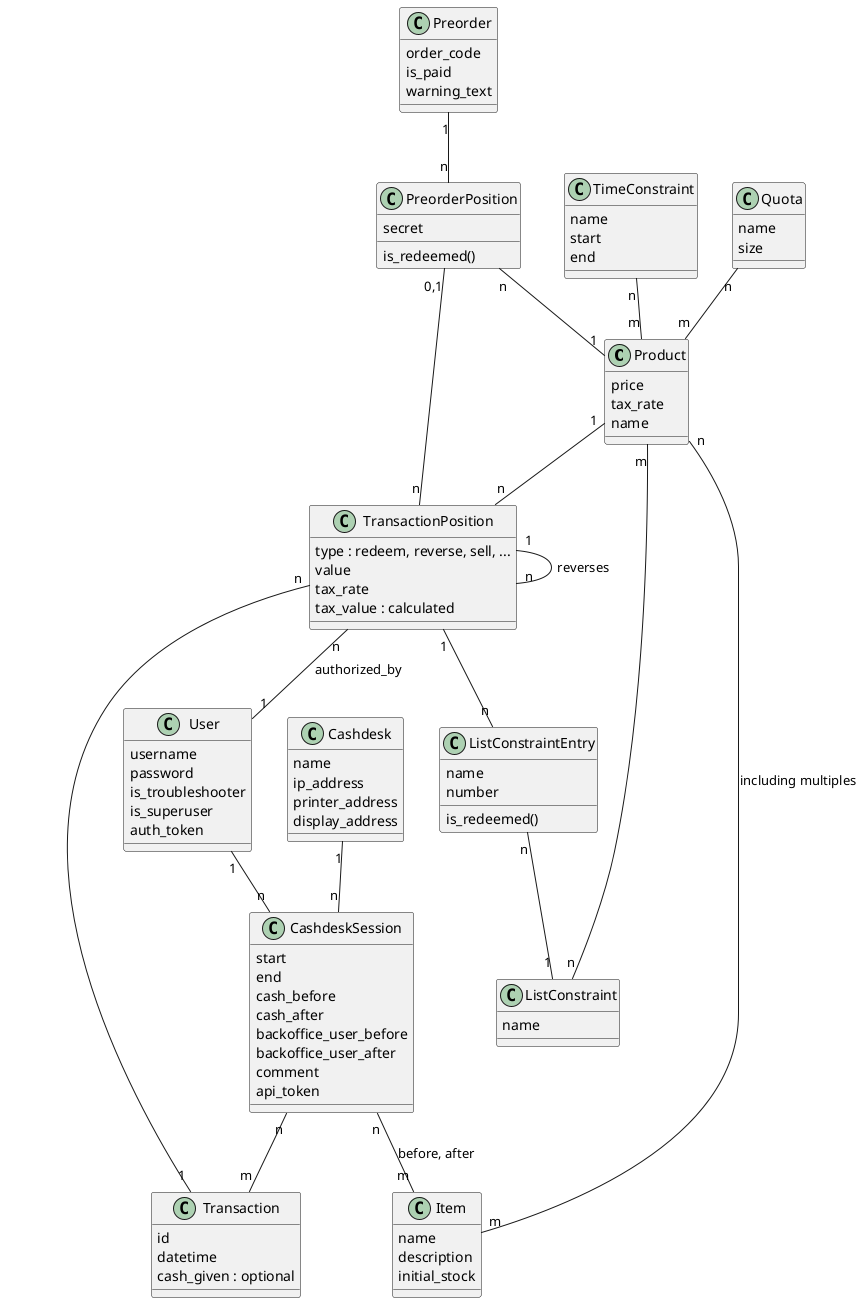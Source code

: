 @startuml

class Product {
' Zum Beispiel ein Ticket-Typ
price
tax_rate
name
}

class Item {
' Ein Ding, z.B. ein Bändchen oder Turnhallenticket
name
description
initial_stock
}

class Transaction {
' Ein Kassenvorgang
id
datetime
cash_given : optional
}

class TransactionPosition {
' Ein Teil eines Vorgangs
type : redeem, reverse, sell, ...
value
tax_rate
tax_value : calculated
}

class Quota {
name
size
}

class TimeConstraint {
name
start
end
}

class PreorderPosition {
secret
is_redeemed()
}

class Preorder {
order_code
is_paid
warning_text
}

class ListConstraint {
name
}

class ListConstraintEntry {
name
number
is_redeemed()
}

class Cashdesk {
name
ip_address
printer_address
display_address
}

class User {
' Troubleshooter: Dashboards, Statistiken, Override, ...
username
password
is_troubleshooter
is_superuser
auth_token
}

class CashdeskSession {
start
end
cash_before
cash_after
backoffice_user_before
backoffice_user_after
comment
api_token
}

Transaction "1" -- "n" TransactionPosition
Product "n" -- "m" Item : including multiples
Product "1" -- "n" TransactionPosition
Quota "n" -- "m" Product
TimeConstraint "n" -- "m" Product
ListConstraint "n" -- "m" Product
PreorderPosition "0,1" -- "n" TransactionPosition
PreorderPosition "n" -- "1" Product
TransactionPosition "1" -- "n" TransactionPosition : reverses
Preorder "1" -- "n" PreorderPosition
ListConstraintEntry "n" -- "1" ListConstraint
TransactionPosition "1" -- "n" ListConstraintEntry
TransactionPosition "n" -- "1" User : authorized_by
Cashdesk "1" -- "n" CashdeskSession
User "1" -- "n" CashdeskSession
CashdeskSession "n" -- "m" Item : before, after
CashdeskSession "n" -- "m" Transaction

@enduml